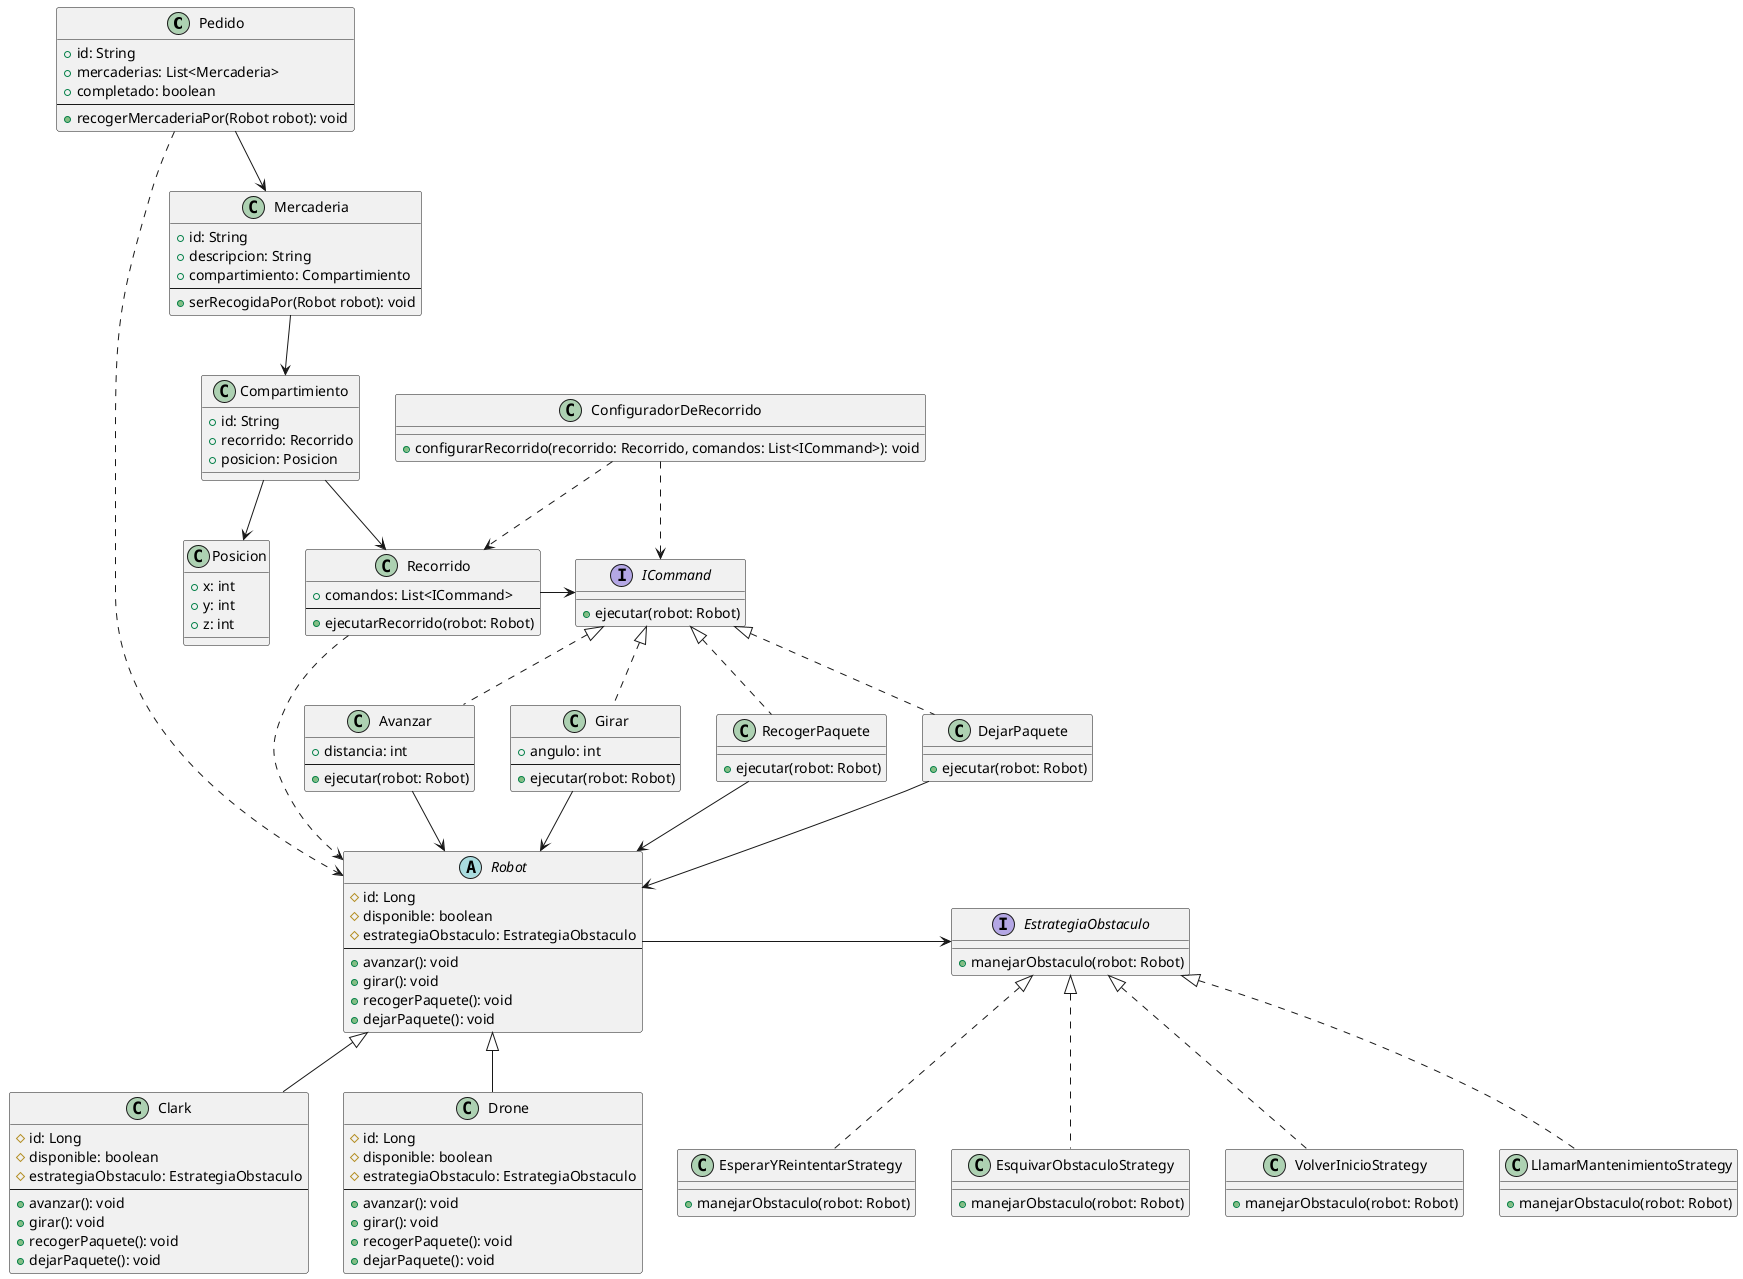 @startuml

'Pedidos'
class Pedido {
    + id: String
    + mercaderias: List<Mercaderia>
    + completado: boolean
    --
    + recogerMercaderiaPor(Robot robot): void
}

Pedido --> Mercaderia
Pedido ..> Robot

'Mercaderias'
class Mercaderia {
    + id: String
    + descripcion: String
    + compartimiento: Compartimiento
    --
    + serRecogidaPor(Robot robot): void
}

class Compartimiento {
    + id: String
    + recorrido: Recorrido
    + posicion: Posicion
}

class Posicion {
    + x: int
    + y: int
    + z: int
}


'Recorridos'
class Recorrido {
    + comandos: List<ICommand>
    --
    + ejecutarRecorrido(robot: Robot)
}

interface ICommand {
    + ejecutar(robot: Robot)
}

class Avanzar implements ICommand {
    + distancia: int
    --
    + ejecutar(robot: Robot)
}

class Girar implements ICommand {
    + angulo: int
    --
    + ejecutar(robot: Robot)
}

class RecogerPaquete implements ICommand {
    + ejecutar(robot: Robot)
}

class DejarPaquete implements ICommand {
    + ejecutar(robot: Robot)
}

class ConfiguradorDeRecorrido {
    + configurarRecorrido(recorrido: Recorrido, comandos: List<ICommand>): void
}

Avanzar --> Robot
Girar --> Robot
RecogerPaquete --> Robot
DejarPaquete --> Robot

Recorrido -> ICommand
Mercaderia --> Compartimiento
Compartimiento --> Posicion
Compartimiento --> Recorrido
ConfiguradorDeRecorrido ..> Recorrido
ConfiguradorDeRecorrido ..> ICommand

'Robots'
abstract class Robot {
    # id: Long
    # disponible: boolean
    # estrategiaObstaculo: EstrategiaObstaculo
    --
    + avanzar(): void
    + girar(): void
    + recogerPaquete(): void
    + dejarPaquete(): void
}

class Clark extends Robot {
    # id: Long
    # disponible: boolean
    # estrategiaObstaculo: EstrategiaObstaculo
    --
    + avanzar(): void
    + girar(): void
    + recogerPaquete(): void
    + dejarPaquete(): void
}

class Drone extends Robot {
    # id: Long
    # disponible: boolean
    # estrategiaObstaculo: EstrategiaObstaculo
    --
    + avanzar(): void
    + girar(): void
    + recogerPaquete(): void
    + dejarPaquete(): void
}

interface EstrategiaObstaculo {
    + manejarObstaculo(robot: Robot)
}

class EsperarYReintentarStrategy implements EstrategiaObstaculo {
    + manejarObstaculo(robot: Robot)
}

class EsquivarObstaculoStrategy implements EstrategiaObstaculo {
    + manejarObstaculo(robot: Robot)
}

class VolverInicioStrategy implements EstrategiaObstaculo {
    + manejarObstaculo(robot: Robot)
}

class LlamarMantenimientoStrategy implements EstrategiaObstaculo {
    + manejarObstaculo(robot: Robot)
}

Robot -> EstrategiaObstaculo
Recorrido ..> Robot

@enduml